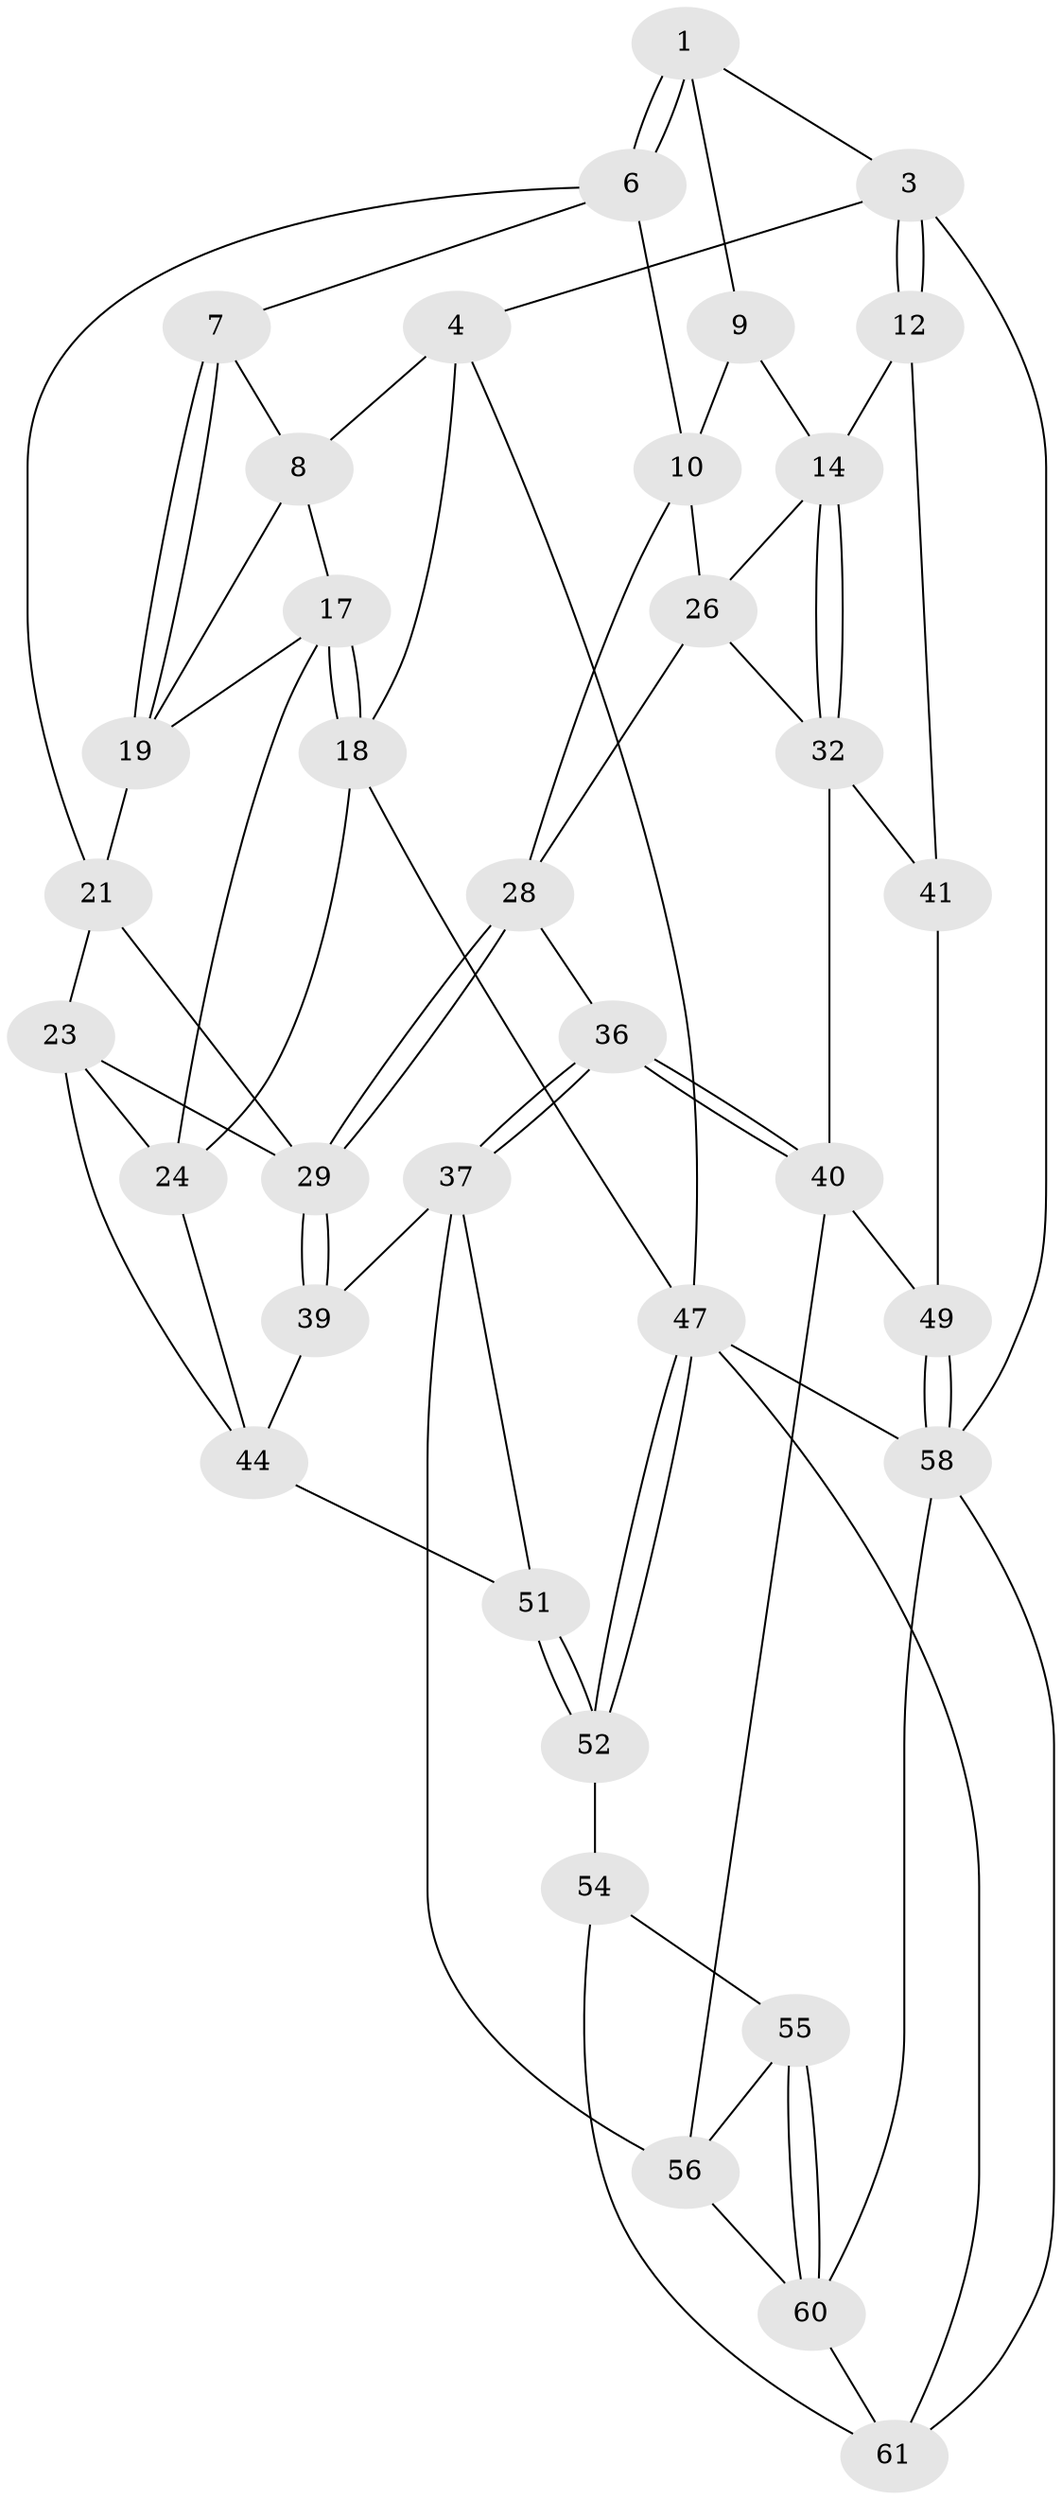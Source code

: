 // original degree distribution, {3: 0.046875, 4: 0.234375, 6: 0.234375, 5: 0.484375}
// Generated by graph-tools (version 1.1) at 2025/42/03/06/25 10:42:33]
// undirected, 36 vertices, 80 edges
graph export_dot {
graph [start="1"]
  node [color=gray90,style=filled];
  1 [pos="+0.3691100534788606+0",super="+2"];
  3 [pos="+1+0"];
  4 [pos="+0+0",super="+5"];
  6 [pos="+0.31249197929405687+0.15347954762755062",super="+11"];
  7 [pos="+0.14387222872150543+0.11303429860037537"];
  8 [pos="+0.1227957370294026+0.09027507500138422",super="+16"];
  9 [pos="+0.6951007850346947+0"];
  10 [pos="+0.4813477037735499+0.18567763014696267",super="+27"];
  12 [pos="+1+0.3212112608494358",super="+13"];
  14 [pos="+0.9004184601745675+0.28257030873010763",super="+15"];
  17 [pos="+0+0.3163313533640074",super="+25"];
  18 [pos="+0+0.31676487566566225",super="+43"];
  19 [pos="+0.14437047971305994+0.22293299580502585",super="+20"];
  21 [pos="+0.31387685441882346+0.29588169622380067",super="+22"];
  23 [pos="+0.17943258246230775+0.4212620993732097",super="+31"];
  24 [pos="+0.1304769696379203+0.41806890635230437",super="+42"];
  26 [pos="+0.7339617498794361+0.31067095702708164",super="+34"];
  28 [pos="+0.4986535229628637+0.40150845878579083",super="+35"];
  29 [pos="+0.43096307968685504+0.44741715470672444",super="+30"];
  32 [pos="+0.8050974775629813+0.5635892382345639",super="+33"];
  36 [pos="+0.6587137582979709+0.7028518458983448"];
  37 [pos="+0.5754983804226113+0.7051228548611835",super="+38"];
  39 [pos="+0.4327099647655718+0.47424708458465586"];
  40 [pos="+0.662762196659231+0.703901062059363",super="+50"];
  41 [pos="+0.8315981343816974+0.5607000125874679",super="+46"];
  44 [pos="+0.2215218501681528+0.5823595129609438",super="+45"];
  47 [pos="+0+1",super="+48"];
  49 [pos="+1+1"];
  51 [pos="+0.24716645842829268+0.6898892086991332",super="+53"];
  52 [pos="+0.07258034642419667+0.884354483386358"];
  54 [pos="+0.369043907765866+0.8227078828537512",super="+57"];
  55 [pos="+0.4656354295040781+0.8488840480007811"];
  56 [pos="+0.5238600265608443+0.7875114752128044",super="+59"];
  58 [pos="+1+1",super="+64"];
  60 [pos="+0.4350694279079043+0.8995170481322377",super="+62"];
  61 [pos="+0.3579512730219962+0.9199836463102096",super="+63"];
  1 -- 6;
  1 -- 6;
  1 -- 3;
  1 -- 9;
  3 -- 4;
  3 -- 12;
  3 -- 12;
  3 -- 58;
  4 -- 18;
  4 -- 47;
  4 -- 8;
  6 -- 7;
  6 -- 10;
  6 -- 21;
  7 -- 8;
  7 -- 19;
  7 -- 19;
  8 -- 17;
  8 -- 19;
  9 -- 10;
  9 -- 14;
  10 -- 26;
  10 -- 28;
  12 -- 41 [weight=2];
  12 -- 14;
  14 -- 32;
  14 -- 32;
  14 -- 26;
  17 -- 18;
  17 -- 18;
  17 -- 24;
  17 -- 19;
  18 -- 24;
  18 -- 47;
  19 -- 21;
  21 -- 29;
  21 -- 23;
  23 -- 24;
  23 -- 44;
  23 -- 29;
  24 -- 44;
  26 -- 32;
  26 -- 28;
  28 -- 29;
  28 -- 29;
  28 -- 36;
  29 -- 39;
  29 -- 39;
  32 -- 41;
  32 -- 40;
  36 -- 37;
  36 -- 37;
  36 -- 40;
  36 -- 40;
  37 -- 56;
  37 -- 51;
  37 -- 39;
  39 -- 44;
  40 -- 49;
  40 -- 56;
  41 -- 49;
  44 -- 51;
  47 -- 52;
  47 -- 52;
  47 -- 58;
  47 -- 61;
  49 -- 58;
  49 -- 58;
  51 -- 52;
  51 -- 52;
  52 -- 54;
  54 -- 55;
  54 -- 61;
  55 -- 56;
  55 -- 60;
  55 -- 60;
  56 -- 60;
  58 -- 60;
  58 -- 61;
  60 -- 61;
}
